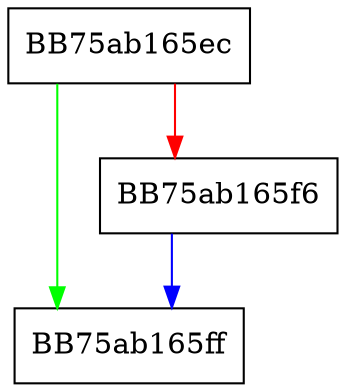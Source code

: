digraph array {
  node [shape="box"];
  graph [splines=ortho];
  BB75ab165ec -> BB75ab165ff [color="green"];
  BB75ab165ec -> BB75ab165f6 [color="red"];
  BB75ab165f6 -> BB75ab165ff [color="blue"];
}